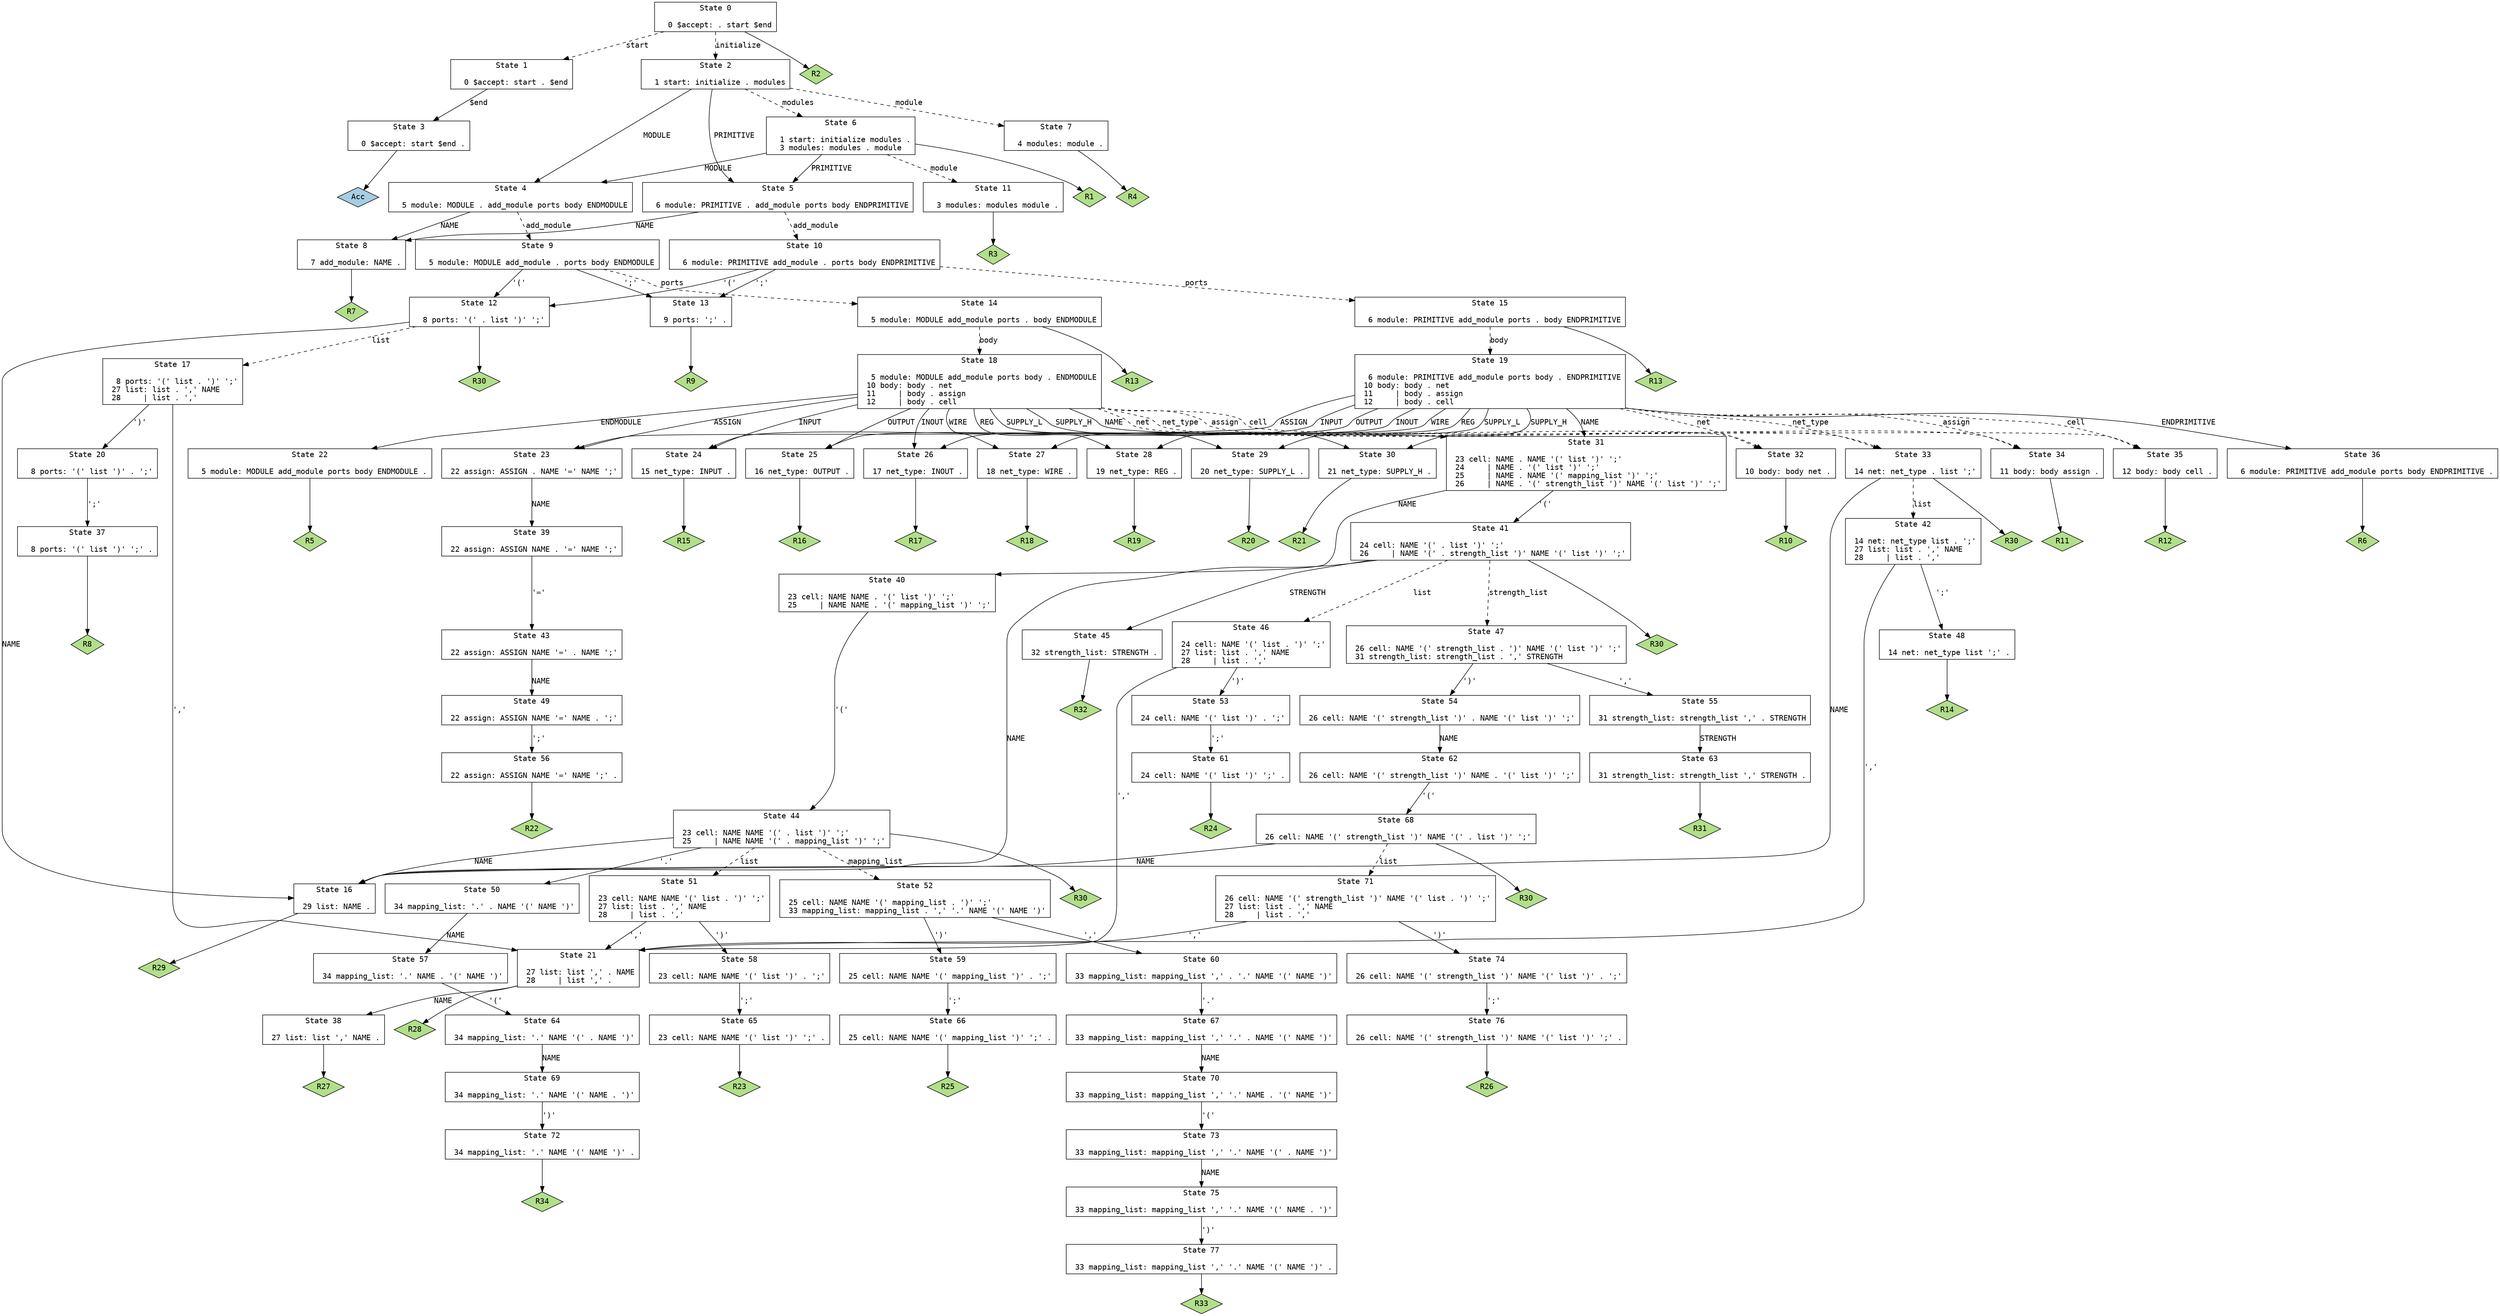 // Generated by GNU Bison 3.5.1.
// Report bugs to <bug-bison@gnu.org>.
// Home page: <https://www.gnu.org/software/bison/>.

digraph "src/vlog_file.y"
{
  node [fontname = courier, shape = box, colorscheme = paired6]
  edge [fontname = courier]

  0 [label="State 0\n\l  0 $accept: . start $end\l"]
  0 -> 1 [style=dashed label="start"]
  0 -> 2 [style=dashed label="initialize"]
  0 -> "0R2" [style=solid]
 "0R2" [label="R2", fillcolor=3, shape=diamond, style=filled]
  1 [label="State 1\n\l  0 $accept: start . $end\l"]
  1 -> 3 [style=solid label="$end"]
  2 [label="State 2\n\l  1 start: initialize . modules\l"]
  2 -> 4 [style=solid label="MODULE"]
  2 -> 5 [style=solid label="PRIMITIVE"]
  2 -> 6 [style=dashed label="modules"]
  2 -> 7 [style=dashed label="module"]
  3 [label="State 3\n\l  0 $accept: start $end .\l"]
  3 -> "3R0" [style=solid]
 "3R0" [label="Acc", fillcolor=1, shape=diamond, style=filled]
  4 [label="State 4\n\l  5 module: MODULE . add_module ports body ENDMODULE\l"]
  4 -> 8 [style=solid label="NAME"]
  4 -> 9 [style=dashed label="add_module"]
  5 [label="State 5\n\l  6 module: PRIMITIVE . add_module ports body ENDPRIMITIVE\l"]
  5 -> 8 [style=solid label="NAME"]
  5 -> 10 [style=dashed label="add_module"]
  6 [label="State 6\n\l  1 start: initialize modules .\l  3 modules: modules . module\l"]
  6 -> 4 [style=solid label="MODULE"]
  6 -> 5 [style=solid label="PRIMITIVE"]
  6 -> 11 [style=dashed label="module"]
  6 -> "6R1" [style=solid]
 "6R1" [label="R1", fillcolor=3, shape=diamond, style=filled]
  7 [label="State 7\n\l  4 modules: module .\l"]
  7 -> "7R4" [style=solid]
 "7R4" [label="R4", fillcolor=3, shape=diamond, style=filled]
  8 [label="State 8\n\l  7 add_module: NAME .\l"]
  8 -> "8R7" [style=solid]
 "8R7" [label="R7", fillcolor=3, shape=diamond, style=filled]
  9 [label="State 9\n\l  5 module: MODULE add_module . ports body ENDMODULE\l"]
  9 -> 12 [style=solid label="'('"]
  9 -> 13 [style=solid label="';'"]
  9 -> 14 [style=dashed label="ports"]
  10 [label="State 10\n\l  6 module: PRIMITIVE add_module . ports body ENDPRIMITIVE\l"]
  10 -> 12 [style=solid label="'('"]
  10 -> 13 [style=solid label="';'"]
  10 -> 15 [style=dashed label="ports"]
  11 [label="State 11\n\l  3 modules: modules module .\l"]
  11 -> "11R3" [style=solid]
 "11R3" [label="R3", fillcolor=3, shape=diamond, style=filled]
  12 [label="State 12\n\l  8 ports: '(' . list ')' ';'\l"]
  12 -> 16 [style=solid label="NAME"]
  12 -> 17 [style=dashed label="list"]
  12 -> "12R30" [style=solid]
 "12R30" [label="R30", fillcolor=3, shape=diamond, style=filled]
  13 [label="State 13\n\l  9 ports: ';' .\l"]
  13 -> "13R9" [style=solid]
 "13R9" [label="R9", fillcolor=3, shape=diamond, style=filled]
  14 [label="State 14\n\l  5 module: MODULE add_module ports . body ENDMODULE\l"]
  14 -> 18 [style=dashed label="body"]
  14 -> "14R13" [style=solid]
 "14R13" [label="R13", fillcolor=3, shape=diamond, style=filled]
  15 [label="State 15\n\l  6 module: PRIMITIVE add_module ports . body ENDPRIMITIVE\l"]
  15 -> 19 [style=dashed label="body"]
  15 -> "15R13" [style=solid]
 "15R13" [label="R13", fillcolor=3, shape=diamond, style=filled]
  16 [label="State 16\n\l 29 list: NAME .\l"]
  16 -> "16R29" [style=solid]
 "16R29" [label="R29", fillcolor=3, shape=diamond, style=filled]
  17 [label="State 17\n\l  8 ports: '(' list . ')' ';'\l 27 list: list . ',' NAME\l 28     | list . ','\l"]
  17 -> 20 [style=solid label="')'"]
  17 -> 21 [style=solid label="','"]
  18 [label="State 18\n\l  5 module: MODULE add_module ports body . ENDMODULE\l 10 body: body . net\l 11     | body . assign\l 12     | body . cell\l"]
  18 -> 22 [style=solid label="ENDMODULE"]
  18 -> 23 [style=solid label="ASSIGN"]
  18 -> 24 [style=solid label="INPUT"]
  18 -> 25 [style=solid label="OUTPUT"]
  18 -> 26 [style=solid label="INOUT"]
  18 -> 27 [style=solid label="WIRE"]
  18 -> 28 [style=solid label="REG"]
  18 -> 29 [style=solid label="SUPPLY_L"]
  18 -> 30 [style=solid label="SUPPLY_H"]
  18 -> 31 [style=solid label="NAME"]
  18 -> 32 [style=dashed label="net"]
  18 -> 33 [style=dashed label="net_type"]
  18 -> 34 [style=dashed label="assign"]
  18 -> 35 [style=dashed label="cell"]
  19 [label="State 19\n\l  6 module: PRIMITIVE add_module ports body . ENDPRIMITIVE\l 10 body: body . net\l 11     | body . assign\l 12     | body . cell\l"]
  19 -> 36 [style=solid label="ENDPRIMITIVE"]
  19 -> 23 [style=solid label="ASSIGN"]
  19 -> 24 [style=solid label="INPUT"]
  19 -> 25 [style=solid label="OUTPUT"]
  19 -> 26 [style=solid label="INOUT"]
  19 -> 27 [style=solid label="WIRE"]
  19 -> 28 [style=solid label="REG"]
  19 -> 29 [style=solid label="SUPPLY_L"]
  19 -> 30 [style=solid label="SUPPLY_H"]
  19 -> 31 [style=solid label="NAME"]
  19 -> 32 [style=dashed label="net"]
  19 -> 33 [style=dashed label="net_type"]
  19 -> 34 [style=dashed label="assign"]
  19 -> 35 [style=dashed label="cell"]
  20 [label="State 20\n\l  8 ports: '(' list ')' . ';'\l"]
  20 -> 37 [style=solid label="';'"]
  21 [label="State 21\n\l 27 list: list ',' . NAME\l 28     | list ',' .\l"]
  21 -> 38 [style=solid label="NAME"]
  21 -> "21R28" [style=solid]
 "21R28" [label="R28", fillcolor=3, shape=diamond, style=filled]
  22 [label="State 22\n\l  5 module: MODULE add_module ports body ENDMODULE .\l"]
  22 -> "22R5" [style=solid]
 "22R5" [label="R5", fillcolor=3, shape=diamond, style=filled]
  23 [label="State 23\n\l 22 assign: ASSIGN . NAME '=' NAME ';'\l"]
  23 -> 39 [style=solid label="NAME"]
  24 [label="State 24\n\l 15 net_type: INPUT .\l"]
  24 -> "24R15" [style=solid]
 "24R15" [label="R15", fillcolor=3, shape=diamond, style=filled]
  25 [label="State 25\n\l 16 net_type: OUTPUT .\l"]
  25 -> "25R16" [style=solid]
 "25R16" [label="R16", fillcolor=3, shape=diamond, style=filled]
  26 [label="State 26\n\l 17 net_type: INOUT .\l"]
  26 -> "26R17" [style=solid]
 "26R17" [label="R17", fillcolor=3, shape=diamond, style=filled]
  27 [label="State 27\n\l 18 net_type: WIRE .\l"]
  27 -> "27R18" [style=solid]
 "27R18" [label="R18", fillcolor=3, shape=diamond, style=filled]
  28 [label="State 28\n\l 19 net_type: REG .\l"]
  28 -> "28R19" [style=solid]
 "28R19" [label="R19", fillcolor=3, shape=diamond, style=filled]
  29 [label="State 29\n\l 20 net_type: SUPPLY_L .\l"]
  29 -> "29R20" [style=solid]
 "29R20" [label="R20", fillcolor=3, shape=diamond, style=filled]
  30 [label="State 30\n\l 21 net_type: SUPPLY_H .\l"]
  30 -> "30R21" [style=solid]
 "30R21" [label="R21", fillcolor=3, shape=diamond, style=filled]
  31 [label="State 31\n\l 23 cell: NAME . NAME '(' list ')' ';'\l 24     | NAME . '(' list ')' ';'\l 25     | NAME . NAME '(' mapping_list ')' ';'\l 26     | NAME . '(' strength_list ')' NAME '(' list ')' ';'\l"]
  31 -> 40 [style=solid label="NAME"]
  31 -> 41 [style=solid label="'('"]
  32 [label="State 32\n\l 10 body: body net .\l"]
  32 -> "32R10" [style=solid]
 "32R10" [label="R10", fillcolor=3, shape=diamond, style=filled]
  33 [label="State 33\n\l 14 net: net_type . list ';'\l"]
  33 -> 16 [style=solid label="NAME"]
  33 -> 42 [style=dashed label="list"]
  33 -> "33R30" [style=solid]
 "33R30" [label="R30", fillcolor=3, shape=diamond, style=filled]
  34 [label="State 34\n\l 11 body: body assign .\l"]
  34 -> "34R11" [style=solid]
 "34R11" [label="R11", fillcolor=3, shape=diamond, style=filled]
  35 [label="State 35\n\l 12 body: body cell .\l"]
  35 -> "35R12" [style=solid]
 "35R12" [label="R12", fillcolor=3, shape=diamond, style=filled]
  36 [label="State 36\n\l  6 module: PRIMITIVE add_module ports body ENDPRIMITIVE .\l"]
  36 -> "36R6" [style=solid]
 "36R6" [label="R6", fillcolor=3, shape=diamond, style=filled]
  37 [label="State 37\n\l  8 ports: '(' list ')' ';' .\l"]
  37 -> "37R8" [style=solid]
 "37R8" [label="R8", fillcolor=3, shape=diamond, style=filled]
  38 [label="State 38\n\l 27 list: list ',' NAME .\l"]
  38 -> "38R27" [style=solid]
 "38R27" [label="R27", fillcolor=3, shape=diamond, style=filled]
  39 [label="State 39\n\l 22 assign: ASSIGN NAME . '=' NAME ';'\l"]
  39 -> 43 [style=solid label="'='"]
  40 [label="State 40\n\l 23 cell: NAME NAME . '(' list ')' ';'\l 25     | NAME NAME . '(' mapping_list ')' ';'\l"]
  40 -> 44 [style=solid label="'('"]
  41 [label="State 41\n\l 24 cell: NAME '(' . list ')' ';'\l 26     | NAME '(' . strength_list ')' NAME '(' list ')' ';'\l"]
  41 -> 16 [style=solid label="NAME"]
  41 -> 45 [style=solid label="STRENGTH"]
  41 -> 46 [style=dashed label="list"]
  41 -> 47 [style=dashed label="strength_list"]
  41 -> "41R30" [style=solid]
 "41R30" [label="R30", fillcolor=3, shape=diamond, style=filled]
  42 [label="State 42\n\l 14 net: net_type list . ';'\l 27 list: list . ',' NAME\l 28     | list . ','\l"]
  42 -> 48 [style=solid label="';'"]
  42 -> 21 [style=solid label="','"]
  43 [label="State 43\n\l 22 assign: ASSIGN NAME '=' . NAME ';'\l"]
  43 -> 49 [style=solid label="NAME"]
  44 [label="State 44\n\l 23 cell: NAME NAME '(' . list ')' ';'\l 25     | NAME NAME '(' . mapping_list ')' ';'\l"]
  44 -> 16 [style=solid label="NAME"]
  44 -> 50 [style=solid label="'.'"]
  44 -> 51 [style=dashed label="list"]
  44 -> 52 [style=dashed label="mapping_list"]
  44 -> "44R30" [style=solid]
 "44R30" [label="R30", fillcolor=3, shape=diamond, style=filled]
  45 [label="State 45\n\l 32 strength_list: STRENGTH .\l"]
  45 -> "45R32" [style=solid]
 "45R32" [label="R32", fillcolor=3, shape=diamond, style=filled]
  46 [label="State 46\n\l 24 cell: NAME '(' list . ')' ';'\l 27 list: list . ',' NAME\l 28     | list . ','\l"]
  46 -> 53 [style=solid label="')'"]
  46 -> 21 [style=solid label="','"]
  47 [label="State 47\n\l 26 cell: NAME '(' strength_list . ')' NAME '(' list ')' ';'\l 31 strength_list: strength_list . ',' STRENGTH\l"]
  47 -> 54 [style=solid label="')'"]
  47 -> 55 [style=solid label="','"]
  48 [label="State 48\n\l 14 net: net_type list ';' .\l"]
  48 -> "48R14" [style=solid]
 "48R14" [label="R14", fillcolor=3, shape=diamond, style=filled]
  49 [label="State 49\n\l 22 assign: ASSIGN NAME '=' NAME . ';'\l"]
  49 -> 56 [style=solid label="';'"]
  50 [label="State 50\n\l 34 mapping_list: '.' . NAME '(' NAME ')'\l"]
  50 -> 57 [style=solid label="NAME"]
  51 [label="State 51\n\l 23 cell: NAME NAME '(' list . ')' ';'\l 27 list: list . ',' NAME\l 28     | list . ','\l"]
  51 -> 58 [style=solid label="')'"]
  51 -> 21 [style=solid label="','"]
  52 [label="State 52\n\l 25 cell: NAME NAME '(' mapping_list . ')' ';'\l 33 mapping_list: mapping_list . ',' '.' NAME '(' NAME ')'\l"]
  52 -> 59 [style=solid label="')'"]
  52 -> 60 [style=solid label="','"]
  53 [label="State 53\n\l 24 cell: NAME '(' list ')' . ';'\l"]
  53 -> 61 [style=solid label="';'"]
  54 [label="State 54\n\l 26 cell: NAME '(' strength_list ')' . NAME '(' list ')' ';'\l"]
  54 -> 62 [style=solid label="NAME"]
  55 [label="State 55\n\l 31 strength_list: strength_list ',' . STRENGTH\l"]
  55 -> 63 [style=solid label="STRENGTH"]
  56 [label="State 56\n\l 22 assign: ASSIGN NAME '=' NAME ';' .\l"]
  56 -> "56R22" [style=solid]
 "56R22" [label="R22", fillcolor=3, shape=diamond, style=filled]
  57 [label="State 57\n\l 34 mapping_list: '.' NAME . '(' NAME ')'\l"]
  57 -> 64 [style=solid label="'('"]
  58 [label="State 58\n\l 23 cell: NAME NAME '(' list ')' . ';'\l"]
  58 -> 65 [style=solid label="';'"]
  59 [label="State 59\n\l 25 cell: NAME NAME '(' mapping_list ')' . ';'\l"]
  59 -> 66 [style=solid label="';'"]
  60 [label="State 60\n\l 33 mapping_list: mapping_list ',' . '.' NAME '(' NAME ')'\l"]
  60 -> 67 [style=solid label="'.'"]
  61 [label="State 61\n\l 24 cell: NAME '(' list ')' ';' .\l"]
  61 -> "61R24" [style=solid]
 "61R24" [label="R24", fillcolor=3, shape=diamond, style=filled]
  62 [label="State 62\n\l 26 cell: NAME '(' strength_list ')' NAME . '(' list ')' ';'\l"]
  62 -> 68 [style=solid label="'('"]
  63 [label="State 63\n\l 31 strength_list: strength_list ',' STRENGTH .\l"]
  63 -> "63R31" [style=solid]
 "63R31" [label="R31", fillcolor=3, shape=diamond, style=filled]
  64 [label="State 64\n\l 34 mapping_list: '.' NAME '(' . NAME ')'\l"]
  64 -> 69 [style=solid label="NAME"]
  65 [label="State 65\n\l 23 cell: NAME NAME '(' list ')' ';' .\l"]
  65 -> "65R23" [style=solid]
 "65R23" [label="R23", fillcolor=3, shape=diamond, style=filled]
  66 [label="State 66\n\l 25 cell: NAME NAME '(' mapping_list ')' ';' .\l"]
  66 -> "66R25" [style=solid]
 "66R25" [label="R25", fillcolor=3, shape=diamond, style=filled]
  67 [label="State 67\n\l 33 mapping_list: mapping_list ',' '.' . NAME '(' NAME ')'\l"]
  67 -> 70 [style=solid label="NAME"]
  68 [label="State 68\n\l 26 cell: NAME '(' strength_list ')' NAME '(' . list ')' ';'\l"]
  68 -> 16 [style=solid label="NAME"]
  68 -> 71 [style=dashed label="list"]
  68 -> "68R30" [style=solid]
 "68R30" [label="R30", fillcolor=3, shape=diamond, style=filled]
  69 [label="State 69\n\l 34 mapping_list: '.' NAME '(' NAME . ')'\l"]
  69 -> 72 [style=solid label="')'"]
  70 [label="State 70\n\l 33 mapping_list: mapping_list ',' '.' NAME . '(' NAME ')'\l"]
  70 -> 73 [style=solid label="'('"]
  71 [label="State 71\n\l 26 cell: NAME '(' strength_list ')' NAME '(' list . ')' ';'\l 27 list: list . ',' NAME\l 28     | list . ','\l"]
  71 -> 74 [style=solid label="')'"]
  71 -> 21 [style=solid label="','"]
  72 [label="State 72\n\l 34 mapping_list: '.' NAME '(' NAME ')' .\l"]
  72 -> "72R34" [style=solid]
 "72R34" [label="R34", fillcolor=3, shape=diamond, style=filled]
  73 [label="State 73\n\l 33 mapping_list: mapping_list ',' '.' NAME '(' . NAME ')'\l"]
  73 -> 75 [style=solid label="NAME"]
  74 [label="State 74\n\l 26 cell: NAME '(' strength_list ')' NAME '(' list ')' . ';'\l"]
  74 -> 76 [style=solid label="';'"]
  75 [label="State 75\n\l 33 mapping_list: mapping_list ',' '.' NAME '(' NAME . ')'\l"]
  75 -> 77 [style=solid label="')'"]
  76 [label="State 76\n\l 26 cell: NAME '(' strength_list ')' NAME '(' list ')' ';' .\l"]
  76 -> "76R26" [style=solid]
 "76R26" [label="R26", fillcolor=3, shape=diamond, style=filled]
  77 [label="State 77\n\l 33 mapping_list: mapping_list ',' '.' NAME '(' NAME ')' .\l"]
  77 -> "77R33" [style=solid]
 "77R33" [label="R33", fillcolor=3, shape=diamond, style=filled]
}
